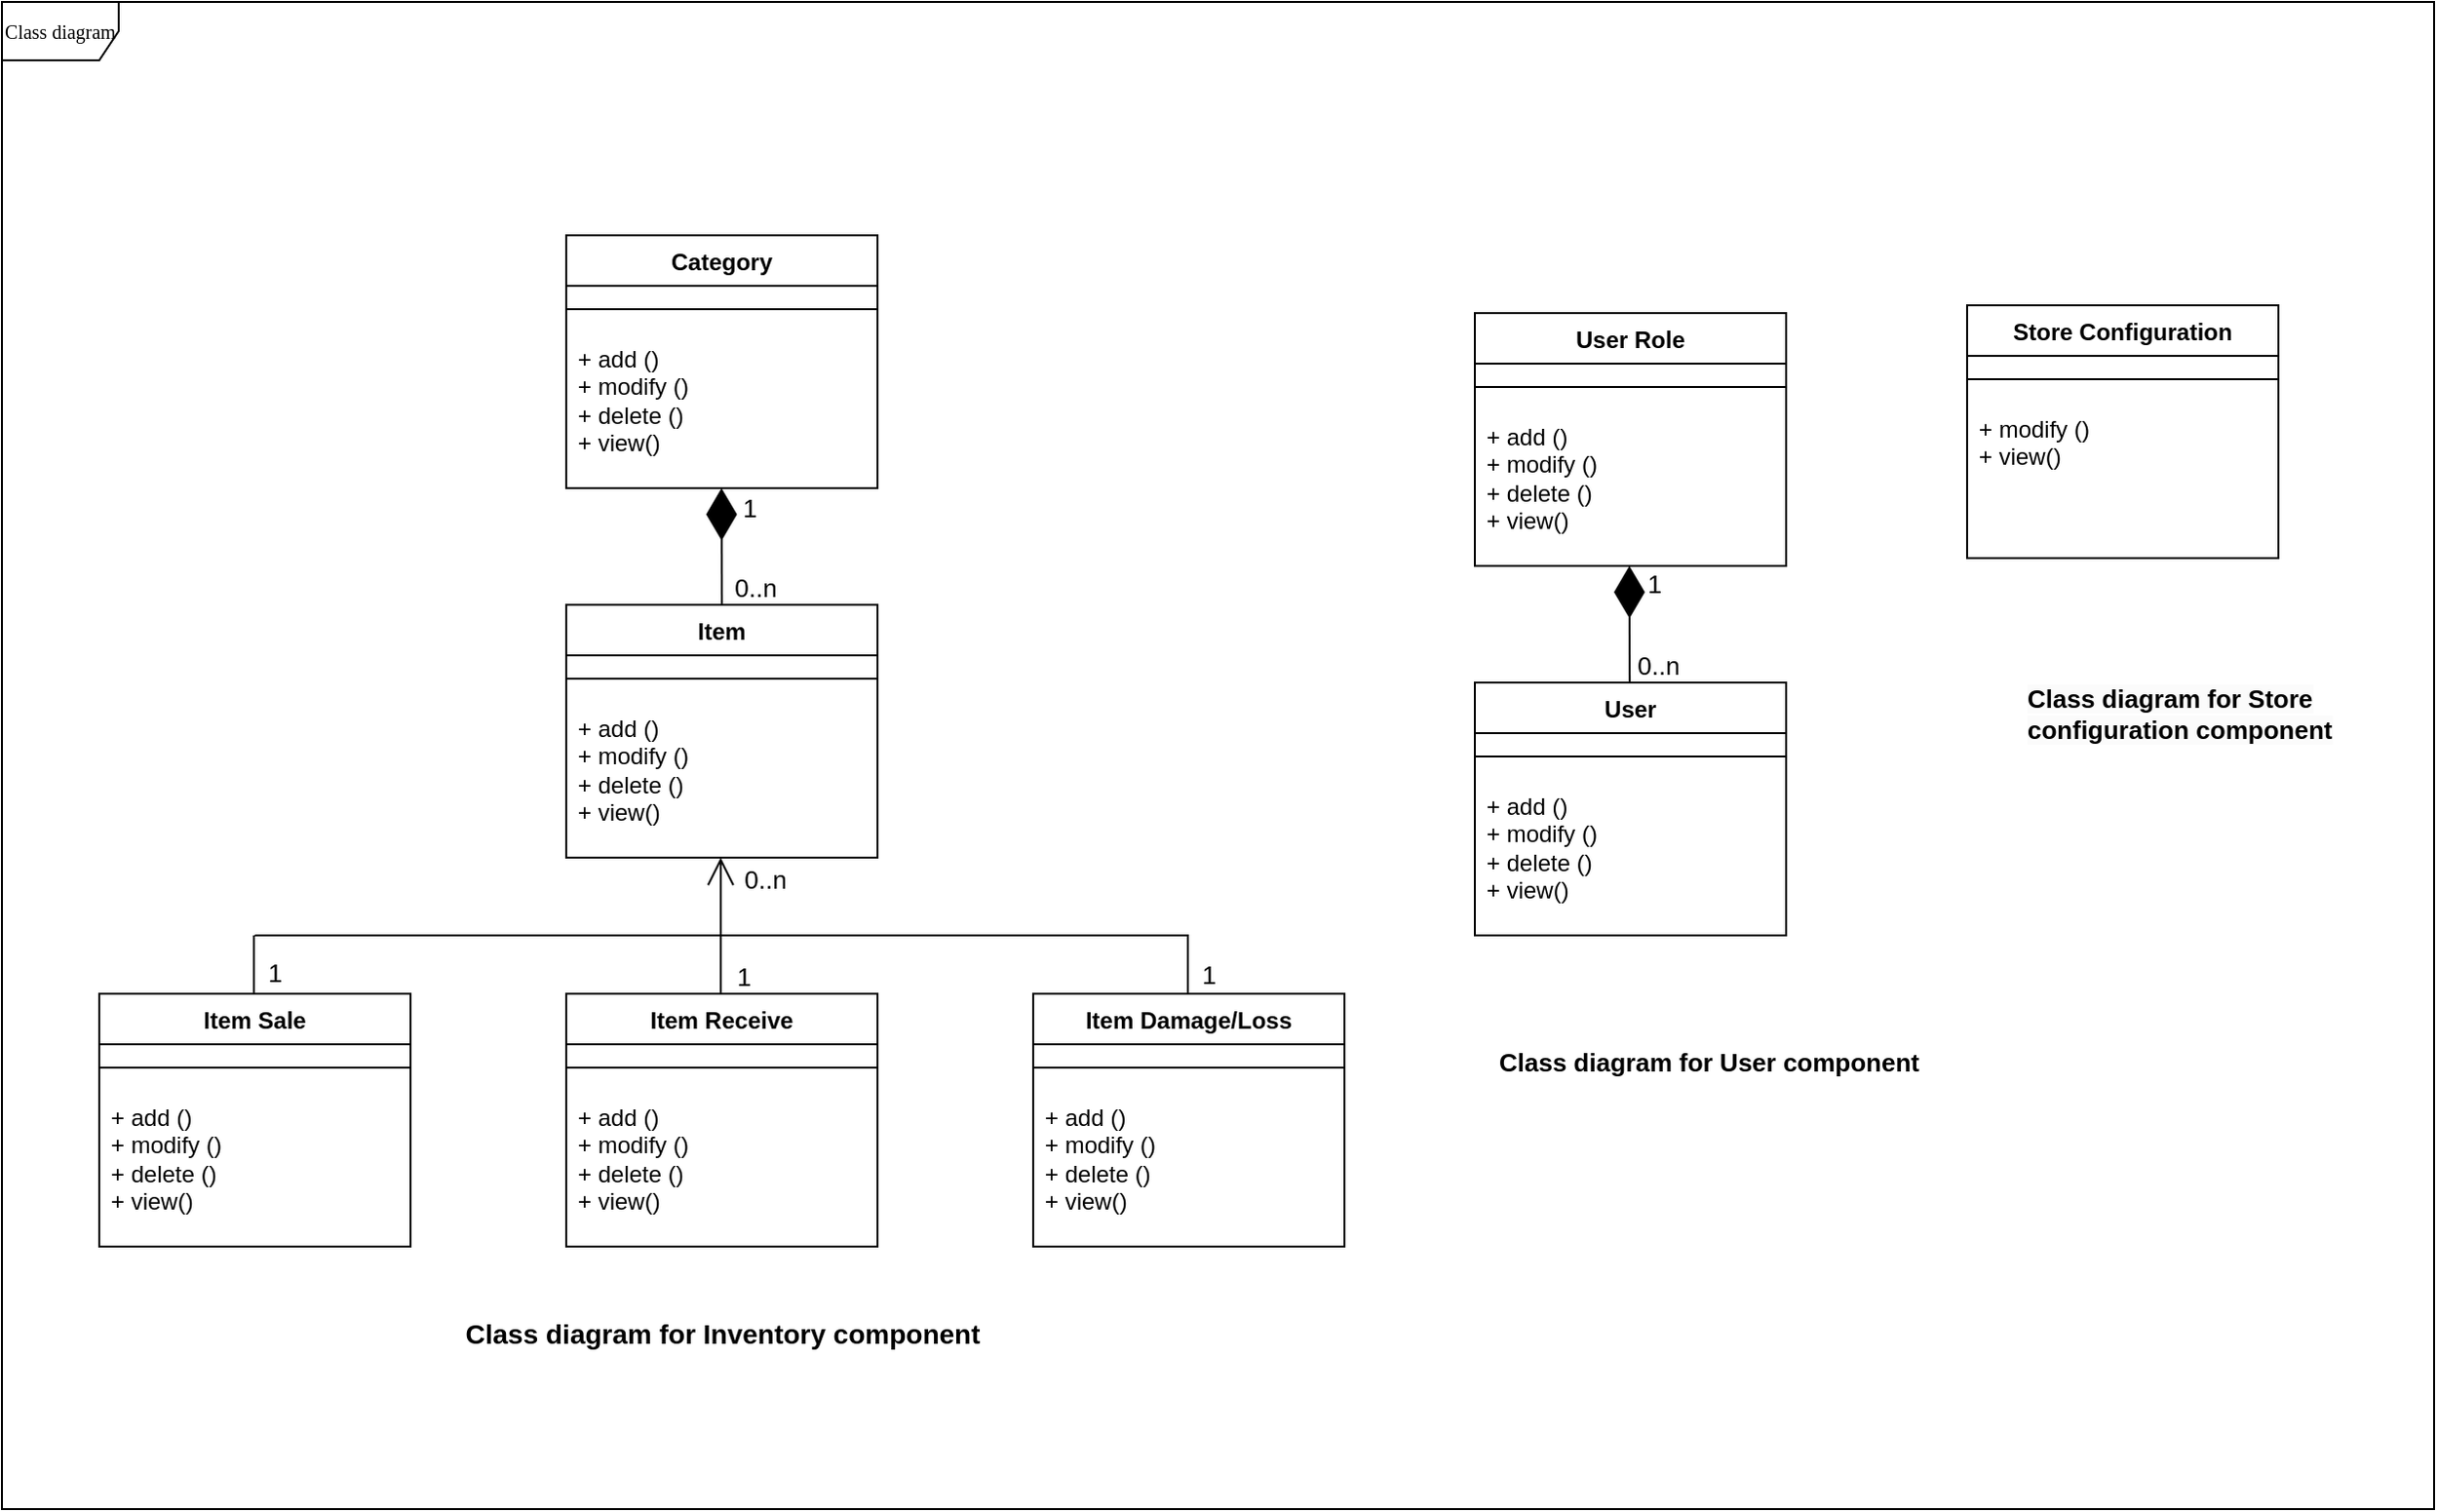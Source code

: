 <mxfile version="22.1.5" type="device">
  <diagram name="Page-1" id="c4acf3e9-155e-7222-9cf6-157b1a14988f">
    <mxGraphModel dx="2636" dy="933" grid="1" gridSize="10" guides="1" tooltips="1" connect="1" arrows="1" fold="1" page="1" pageScale="1" pageWidth="1169" pageHeight="827" background="none" math="0" shadow="0">
      <root>
        <mxCell id="0" />
        <mxCell id="1" parent="0" />
        <mxCell id="17acba5748e5396b-1" value="Class diagram" style="shape=umlFrame;whiteSpace=wrap;html=1;rounded=0;shadow=0;comic=0;labelBackgroundColor=none;strokeWidth=1;fontFamily=Verdana;fontSize=10;align=center;fillColor=default;gradientColor=none;swimlaneFillColor=default;" parent="1" vertex="1">
          <mxGeometry x="-30" y="70" width="1250" height="775" as="geometry" />
        </mxCell>
        <mxCell id="5d2195bd80daf111-38" style="edgeStyle=orthogonalEdgeStyle;rounded=0;html=1;dashed=1;labelBackgroundColor=none;startFill=0;endArrow=open;endFill=0;endSize=10;fontFamily=Verdana;fontSize=10;" parent="1" edge="1">
          <mxGeometry relative="1" as="geometry">
            <Array as="points">
              <mxPoint x="590" y="721" />
            </Array>
            <mxPoint x="590" y="823" as="targetPoint" />
          </mxGeometry>
        </mxCell>
        <mxCell id="5d2195bd80daf111-40" style="edgeStyle=orthogonalEdgeStyle;rounded=0;html=1;dashed=1;labelBackgroundColor=none;startFill=0;endArrow=open;endFill=0;endSize=10;fontFamily=Verdana;fontSize=10;" parent="1" edge="1">
          <mxGeometry relative="1" as="geometry">
            <Array as="points" />
            <mxPoint x="730" y="814" as="sourcePoint" />
          </mxGeometry>
        </mxCell>
        <mxCell id="5d2195bd80daf111-39" style="edgeStyle=orthogonalEdgeStyle;rounded=0;html=1;dashed=1;labelBackgroundColor=none;startFill=0;endArrow=open;endFill=0;endSize=10;fontFamily=Verdana;fontSize=10;" parent="1" edge="1">
          <mxGeometry relative="1" as="geometry">
            <mxPoint x="730" y="948" as="sourcePoint" />
          </mxGeometry>
        </mxCell>
        <mxCell id="5d2195bd80daf111-41" style="edgeStyle=orthogonalEdgeStyle;rounded=0;html=1;dashed=1;labelBackgroundColor=none;startFill=0;endArrow=open;endFill=0;endSize=10;fontFamily=Verdana;fontSize=10;" parent="1" edge="1">
          <mxGeometry relative="1" as="geometry">
            <Array as="points" />
            <mxPoint x="730" y="603" as="sourcePoint" />
          </mxGeometry>
        </mxCell>
        <mxCell id="5d2195bd80daf111-35" style="edgeStyle=orthogonalEdgeStyle;rounded=0;html=1;dashed=1;labelBackgroundColor=none;startFill=0;endArrow=open;endFill=0;endSize=10;fontFamily=Verdana;fontSize=10;" parent="1" edge="1">
          <mxGeometry relative="1" as="geometry">
            <Array as="points">
              <mxPoint x="545" y="970" />
              <mxPoint x="545" y="970" />
            </Array>
            <mxPoint x="545" y="963" as="sourcePoint" />
          </mxGeometry>
        </mxCell>
        <mxCell id="5d2195bd80daf111-36" style="edgeStyle=orthogonalEdgeStyle;rounded=0;html=1;dashed=1;labelBackgroundColor=none;startFill=0;endArrow=open;endFill=0;endSize=10;fontFamily=Verdana;fontSize=10;" parent="1" edge="1">
          <mxGeometry relative="1" as="geometry">
            <Array as="points">
              <mxPoint x="550" y="520" />
            </Array>
            <mxPoint x="490" y="520" as="targetPoint" />
          </mxGeometry>
        </mxCell>
        <mxCell id="5d2195bd80daf111-34" style="edgeStyle=orthogonalEdgeStyle;rounded=0;html=1;dashed=1;labelBackgroundColor=none;startFill=0;endArrow=open;endFill=0;endSize=10;fontFamily=Verdana;fontSize=10;" parent="1" edge="1">
          <mxGeometry relative="1" as="geometry">
            <Array as="points">
              <mxPoint x="410" y="1029" />
              <mxPoint x="410" y="1029" />
            </Array>
            <mxPoint x="490" y="1029" as="targetPoint" />
          </mxGeometry>
        </mxCell>
        <mxCell id="5d2195bd80daf111-26" style="edgeStyle=orthogonalEdgeStyle;rounded=0;html=1;dashed=1;labelBackgroundColor=none;startFill=0;endArrow=open;endFill=0;endSize=10;fontFamily=Verdana;fontSize=10;" parent="1" edge="1">
          <mxGeometry relative="1" as="geometry">
            <Array as="points" />
            <mxPoint x="640" y="300" as="sourcePoint" />
          </mxGeometry>
        </mxCell>
        <mxCell id="yulYoE5XD6hgvStf5zR9-7" style="edgeStyle=orthogonalEdgeStyle;rounded=0;orthogonalLoop=1;jettySize=auto;html=1;exitX=1;exitY=0.5;exitDx=0;exitDy=0;" parent="1" edge="1">
          <mxGeometry relative="1" as="geometry">
            <mxPoint x="400" y="446.5" as="sourcePoint" />
          </mxGeometry>
        </mxCell>
        <mxCell id="5d2195bd80daf111-23" style="edgeStyle=orthogonalEdgeStyle;rounded=0;html=1;dashed=1;labelBackgroundColor=none;startFill=0;endArrow=open;endFill=0;endSize=10;fontFamily=Verdana;fontSize=10;" parent="1" edge="1">
          <mxGeometry relative="1" as="geometry">
            <Array as="points">
              <mxPoint x="320" y="290" />
              <mxPoint x="320" y="120" />
            </Array>
            <mxPoint x="350" y="120" as="targetPoint" />
          </mxGeometry>
        </mxCell>
        <mxCell id="5d2195bd80daf111-24" style="edgeStyle=orthogonalEdgeStyle;rounded=0;html=1;dashed=1;labelBackgroundColor=none;startFill=0;endArrow=open;endFill=0;endSize=10;fontFamily=Verdana;fontSize=10;" parent="1" edge="1">
          <mxGeometry relative="1" as="geometry">
            <Array as="points">
              <mxPoint x="350" y="310" />
              <mxPoint x="350" y="210" />
              <mxPoint x="550" y="210" />
              <mxPoint x="550" y="160" />
            </Array>
            <mxPoint x="580" y="160" as="targetPoint" />
          </mxGeometry>
        </mxCell>
        <mxCell id="5d2195bd80daf111-25" style="edgeStyle=orthogonalEdgeStyle;rounded=0;html=1;dashed=1;labelBackgroundColor=none;startFill=0;endArrow=open;endFill=0;endSize=10;fontFamily=Verdana;fontSize=10;" parent="1" edge="1">
          <mxGeometry relative="1" as="geometry">
            <Array as="points">
              <mxPoint x="370" y="340" />
              <mxPoint x="370" y="300" />
            </Array>
            <mxPoint x="250" y="340" as="sourcePoint" />
          </mxGeometry>
        </mxCell>
        <mxCell id="5d2195bd80daf111-27" style="edgeStyle=orthogonalEdgeStyle;rounded=0;html=1;exitX=1;exitY=0.75;dashed=1;labelBackgroundColor=none;startFill=0;endArrow=open;endFill=0;endSize=10;fontFamily=Verdana;fontSize=10;" parent="1" edge="1">
          <mxGeometry relative="1" as="geometry">
            <Array as="points">
              <mxPoint x="320" y="375" />
              <mxPoint x="320" y="440" />
            </Array>
            <mxPoint x="250" y="375" as="sourcePoint" />
          </mxGeometry>
        </mxCell>
        <mxCell id="5d2195bd80daf111-28" style="edgeStyle=orthogonalEdgeStyle;rounded=0;html=1;dashed=1;labelBackgroundColor=none;startFill=0;endArrow=open;endFill=0;endSize=10;fontFamily=Verdana;fontSize=10;" parent="1" edge="1">
          <mxGeometry relative="1" as="geometry">
            <Array as="points">
              <mxPoint x="320" y="490" />
              <mxPoint x="320" y="460" />
            </Array>
            <mxPoint x="250" y="490" as="sourcePoint" />
          </mxGeometry>
        </mxCell>
        <mxCell id="5d2195bd80daf111-29" style="edgeStyle=orthogonalEdgeStyle;rounded=0;html=1;dashed=1;labelBackgroundColor=none;startFill=0;endArrow=open;endFill=0;endSize=10;fontFamily=Verdana;fontSize=10;" parent="1" edge="1">
          <mxGeometry relative="1" as="geometry">
            <mxPoint x="250" y="520" as="sourcePoint" />
          </mxGeometry>
        </mxCell>
        <mxCell id="5d2195bd80daf111-30" style="edgeStyle=orthogonalEdgeStyle;rounded=0;html=1;dashed=1;labelBackgroundColor=none;startFill=0;endArrow=open;endFill=0;endSize=10;fontFamily=Verdana;fontSize=10;" parent="1" edge="1">
          <mxGeometry relative="1" as="geometry">
            <Array as="points">
              <mxPoint x="300" y="580" />
              <mxPoint x="300" y="642" />
            </Array>
            <mxPoint x="250" y="580" as="sourcePoint" />
          </mxGeometry>
        </mxCell>
        <mxCell id="5d2195bd80daf111-31" style="edgeStyle=orthogonalEdgeStyle;rounded=0;html=1;dashed=1;labelBackgroundColor=none;startFill=0;endArrow=open;endFill=0;endSize=10;fontFamily=Verdana;fontSize=10;" parent="1" edge="1">
          <mxGeometry relative="1" as="geometry">
            <Array as="points">
              <mxPoint x="350" y="560" />
              <mxPoint x="350" y="560" />
            </Array>
            <mxPoint x="250" y="560" as="sourcePoint" />
          </mxGeometry>
        </mxCell>
        <mxCell id="5d2195bd80daf111-32" style="edgeStyle=orthogonalEdgeStyle;rounded=0;html=1;dashed=1;labelBackgroundColor=none;startFill=0;endArrow=open;endFill=0;endSize=10;fontFamily=Verdana;fontSize=10;" parent="1" edge="1">
          <mxGeometry relative="1" as="geometry">
            <Array as="points">
              <mxPoint x="170" y="780" />
            </Array>
            <mxPoint x="170" y="590" as="sourcePoint" />
          </mxGeometry>
        </mxCell>
        <mxCell id="5d2195bd80daf111-33" style="edgeStyle=orthogonalEdgeStyle;rounded=0;html=1;dashed=1;labelBackgroundColor=none;startFill=0;endArrow=open;endFill=0;endSize=10;fontFamily=Verdana;fontSize=10;" parent="1" edge="1">
          <mxGeometry relative="1" as="geometry">
            <Array as="points">
              <mxPoint x="140" y="978" />
            </Array>
            <mxPoint x="140" y="590" as="sourcePoint" />
          </mxGeometry>
        </mxCell>
        <mxCell id="5d2195bd80daf111-37" style="edgeStyle=orthogonalEdgeStyle;rounded=0;html=1;dashed=1;labelBackgroundColor=none;startFill=0;endArrow=open;endFill=0;endSize=10;fontFamily=Verdana;fontSize=10;" parent="1" edge="1">
          <mxGeometry relative="1" as="geometry">
            <Array as="points">
              <mxPoint x="570" y="590" />
            </Array>
            <mxPoint x="650" y="590" as="sourcePoint" />
          </mxGeometry>
        </mxCell>
        <mxCell id="yulYoE5XD6hgvStf5zR9-14" style="edgeStyle=orthogonalEdgeStyle;rounded=0;orthogonalLoop=1;jettySize=auto;html=1;exitX=0.5;exitY=0;exitDx=0;exitDy=0;entryX=0.5;entryY=1;entryDx=0;entryDy=0;" parent="1" edge="1">
          <mxGeometry relative="1" as="geometry">
            <Array as="points">
              <mxPoint x="575" y="450" />
            </Array>
            <mxPoint x="587.5" y="450" as="sourcePoint" />
          </mxGeometry>
        </mxCell>
        <mxCell id="yulYoE5XD6hgvStf5zR9-19" style="edgeStyle=orthogonalEdgeStyle;rounded=0;orthogonalLoop=1;jettySize=auto;html=1;exitX=0.5;exitY=0;exitDx=0;exitDy=0;entryX=1;entryY=0.5;entryDx=0;entryDy=0;" parent="1" edge="1">
          <mxGeometry relative="1" as="geometry">
            <Array as="points">
              <mxPoint x="305" y="50" />
              <mxPoint x="710" y="50" />
              <mxPoint x="710" y="372" />
            </Array>
            <mxPoint x="305" y="70" as="sourcePoint" />
          </mxGeometry>
        </mxCell>
        <mxCell id="yulYoE5XD6hgvStf5zR9-16" style="edgeStyle=orthogonalEdgeStyle;rounded=0;orthogonalLoop=1;jettySize=auto;html=1;exitX=0.5;exitY=1;exitDx=0;exitDy=0;" parent="1" edge="1">
          <mxGeometry relative="1" as="geometry">
            <Array as="points">
              <mxPoint x="588" y="330" />
              <mxPoint x="305" y="330" />
            </Array>
            <mxPoint x="587.5" y="310" as="sourcePoint" />
          </mxGeometry>
        </mxCell>
        <mxCell id="yulYoE5XD6hgvStf5zR9-18" style="edgeStyle=orthogonalEdgeStyle;rounded=0;orthogonalLoop=1;jettySize=auto;html=1;exitX=0.75;exitY=1;exitDx=0;exitDy=0;entryX=0.75;entryY=0;entryDx=0;entryDy=0;" parent="1" edge="1">
          <mxGeometry relative="1" as="geometry">
            <Array as="points">
              <mxPoint x="623" y="310" />
              <mxPoint x="623" y="335" />
            </Array>
            <mxPoint x="635" y="310" as="sourcePoint" />
          </mxGeometry>
        </mxCell>
        <mxCell id="yulYoE5XD6hgvStf5zR9-13" style="edgeStyle=orthogonalEdgeStyle;rounded=0;orthogonalLoop=1;jettySize=auto;html=1;exitX=1;exitY=0.75;exitDx=0;exitDy=0;entryX=0.03;entryY=0.442;entryDx=0;entryDy=0;entryPerimeter=0;" parent="1" edge="1">
          <mxGeometry relative="1" as="geometry">
            <mxPoint x="400" y="499.75" as="sourcePoint" />
          </mxGeometry>
        </mxCell>
        <mxCell id="pshm3wZI2eGn8zHyvLTl-5" value="Category" style="swimlane;fontStyle=1;align=center;verticalAlign=top;childLayout=stackLayout;horizontal=1;startSize=26;horizontalStack=0;resizeParent=1;resizeParentMax=0;resizeLast=0;collapsible=1;marginBottom=0;whiteSpace=wrap;html=1;" parent="1" vertex="1">
          <mxGeometry x="260" y="190" width="160" height="130" as="geometry">
            <mxRectangle x="-560" y="540" width="90" height="30" as="alternateBounds" />
          </mxGeometry>
        </mxCell>
        <mxCell id="pshm3wZI2eGn8zHyvLTl-7" value="" style="line;strokeWidth=1;fillColor=none;align=left;verticalAlign=middle;spacingTop=-1;spacingLeft=3;spacingRight=3;rotatable=0;labelPosition=right;points=[];portConstraint=eastwest;strokeColor=inherit;" parent="pshm3wZI2eGn8zHyvLTl-5" vertex="1">
          <mxGeometry y="26" width="160" height="24" as="geometry" />
        </mxCell>
        <mxCell id="pshm3wZI2eGn8zHyvLTl-8" value="+ add ()&lt;br&gt;+ modify ()&lt;br&gt;+ delete ()&lt;br&gt;+ view()" style="text;strokeColor=none;fillColor=none;align=left;verticalAlign=top;spacingLeft=4;spacingRight=4;overflow=hidden;rotatable=0;points=[[0,0.5],[1,0.5]];portConstraint=eastwest;whiteSpace=wrap;html=1;" parent="pshm3wZI2eGn8zHyvLTl-5" vertex="1">
          <mxGeometry y="50" width="160" height="80" as="geometry" />
        </mxCell>
        <mxCell id="pshm3wZI2eGn8zHyvLTl-9" value="Item" style="swimlane;fontStyle=1;align=center;verticalAlign=top;childLayout=stackLayout;horizontal=1;startSize=26;horizontalStack=0;resizeParent=1;resizeParentMax=0;resizeLast=0;collapsible=1;marginBottom=0;whiteSpace=wrap;html=1;" parent="1" vertex="1">
          <mxGeometry x="260" y="380" width="160" height="130" as="geometry" />
        </mxCell>
        <mxCell id="pshm3wZI2eGn8zHyvLTl-10" value="" style="line;strokeWidth=1;fillColor=none;align=left;verticalAlign=middle;spacingTop=-1;spacingLeft=3;spacingRight=3;rotatable=0;labelPosition=right;points=[];portConstraint=eastwest;strokeColor=inherit;" parent="pshm3wZI2eGn8zHyvLTl-9" vertex="1">
          <mxGeometry y="26" width="160" height="24" as="geometry" />
        </mxCell>
        <mxCell id="pshm3wZI2eGn8zHyvLTl-11" value="+ add ()&lt;br&gt;+ modify ()&lt;br&gt;+ delete ()&lt;br&gt;+ view()" style="text;strokeColor=none;fillColor=none;align=left;verticalAlign=top;spacingLeft=4;spacingRight=4;overflow=hidden;rotatable=0;points=[[0,0.5],[1,0.5]];portConstraint=eastwest;whiteSpace=wrap;html=1;" parent="pshm3wZI2eGn8zHyvLTl-9" vertex="1">
          <mxGeometry y="50" width="160" height="80" as="geometry" />
        </mxCell>
        <mxCell id="pshm3wZI2eGn8zHyvLTl-12" value="Item Receive" style="swimlane;fontStyle=1;align=center;verticalAlign=top;childLayout=stackLayout;horizontal=1;startSize=26;horizontalStack=0;resizeParent=1;resizeParentMax=0;resizeLast=0;collapsible=1;marginBottom=0;whiteSpace=wrap;html=1;" parent="1" vertex="1">
          <mxGeometry x="260" y="580" width="160" height="130" as="geometry" />
        </mxCell>
        <mxCell id="pshm3wZI2eGn8zHyvLTl-13" value="" style="line;strokeWidth=1;fillColor=none;align=left;verticalAlign=middle;spacingTop=-1;spacingLeft=3;spacingRight=3;rotatable=0;labelPosition=right;points=[];portConstraint=eastwest;strokeColor=inherit;" parent="pshm3wZI2eGn8zHyvLTl-12" vertex="1">
          <mxGeometry y="26" width="160" height="24" as="geometry" />
        </mxCell>
        <mxCell id="pshm3wZI2eGn8zHyvLTl-14" value="+ add ()&lt;br&gt;+ modify ()&lt;br&gt;+ delete ()&lt;br&gt;+ view()" style="text;strokeColor=none;fillColor=none;align=left;verticalAlign=top;spacingLeft=4;spacingRight=4;overflow=hidden;rotatable=0;points=[[0,0.5],[1,0.5]];portConstraint=eastwest;whiteSpace=wrap;html=1;" parent="pshm3wZI2eGn8zHyvLTl-12" vertex="1">
          <mxGeometry y="50" width="160" height="80" as="geometry" />
        </mxCell>
        <mxCell id="pshm3wZI2eGn8zHyvLTl-15" value="Item Damage/Loss" style="swimlane;fontStyle=1;align=center;verticalAlign=top;childLayout=stackLayout;horizontal=1;startSize=26;horizontalStack=0;resizeParent=1;resizeParentMax=0;resizeLast=0;collapsible=1;marginBottom=0;whiteSpace=wrap;html=1;" parent="1" vertex="1">
          <mxGeometry x="500" y="580" width="160" height="130" as="geometry" />
        </mxCell>
        <mxCell id="pshm3wZI2eGn8zHyvLTl-16" value="" style="line;strokeWidth=1;fillColor=none;align=left;verticalAlign=middle;spacingTop=-1;spacingLeft=3;spacingRight=3;rotatable=0;labelPosition=right;points=[];portConstraint=eastwest;strokeColor=inherit;" parent="pshm3wZI2eGn8zHyvLTl-15" vertex="1">
          <mxGeometry y="26" width="160" height="24" as="geometry" />
        </mxCell>
        <mxCell id="pshm3wZI2eGn8zHyvLTl-17" value="+ add ()&lt;br&gt;+ modify ()&lt;br&gt;+ delete ()&lt;br&gt;+ view()" style="text;strokeColor=none;fillColor=none;align=left;verticalAlign=top;spacingLeft=4;spacingRight=4;overflow=hidden;rotatable=0;points=[[0,0.5],[1,0.5]];portConstraint=eastwest;whiteSpace=wrap;html=1;" parent="pshm3wZI2eGn8zHyvLTl-15" vertex="1">
          <mxGeometry y="50" width="160" height="80" as="geometry" />
        </mxCell>
        <mxCell id="pshm3wZI2eGn8zHyvLTl-18" value="Item Sale" style="swimlane;fontStyle=1;align=center;verticalAlign=top;childLayout=stackLayout;horizontal=1;startSize=26;horizontalStack=0;resizeParent=1;resizeParentMax=0;resizeLast=0;collapsible=1;marginBottom=0;whiteSpace=wrap;html=1;" parent="1" vertex="1">
          <mxGeometry x="20" y="580" width="160" height="130" as="geometry" />
        </mxCell>
        <mxCell id="pshm3wZI2eGn8zHyvLTl-19" value="" style="line;strokeWidth=1;fillColor=none;align=left;verticalAlign=middle;spacingTop=-1;spacingLeft=3;spacingRight=3;rotatable=0;labelPosition=right;points=[];portConstraint=eastwest;strokeColor=inherit;" parent="pshm3wZI2eGn8zHyvLTl-18" vertex="1">
          <mxGeometry y="26" width="160" height="24" as="geometry" />
        </mxCell>
        <mxCell id="pshm3wZI2eGn8zHyvLTl-20" value="+ add ()&lt;br&gt;+ modify ()&lt;br&gt;+ delete ()&lt;br&gt;+ view()" style="text;strokeColor=none;fillColor=none;align=left;verticalAlign=top;spacingLeft=4;spacingRight=4;overflow=hidden;rotatable=0;points=[[0,0.5],[1,0.5]];portConstraint=eastwest;whiteSpace=wrap;html=1;" parent="pshm3wZI2eGn8zHyvLTl-18" vertex="1">
          <mxGeometry y="50" width="160" height="80" as="geometry" />
        </mxCell>
        <mxCell id="pshm3wZI2eGn8zHyvLTl-21" value="" style="endArrow=diamondThin;endFill=1;endSize=24;html=1;rounded=0;exitX=0.5;exitY=0;exitDx=0;exitDy=0;" parent="1" source="pshm3wZI2eGn8zHyvLTl-9" edge="1">
          <mxGeometry width="160" relative="1" as="geometry">
            <mxPoint x="339.41" y="370" as="sourcePoint" />
            <mxPoint x="339.82" y="320" as="targetPoint" />
          </mxGeometry>
        </mxCell>
        <mxCell id="3xjGkGBgAnwaB7CkKMdf-1" value="1" style="edgeLabel;html=1;align=center;verticalAlign=middle;resizable=0;points=[];fontSize=13;" parent="pshm3wZI2eGn8zHyvLTl-21" connectable="0" vertex="1">
          <mxGeometry x="0.622" y="-7" relative="1" as="geometry">
            <mxPoint x="7" y="-2" as="offset" />
          </mxGeometry>
        </mxCell>
        <mxCell id="pshm3wZI2eGn8zHyvLTl-22" value="" style="endArrow=open;endFill=1;endSize=12;html=1;rounded=0;fontSize=11;" parent="1" edge="1">
          <mxGeometry width="160" relative="1" as="geometry">
            <mxPoint x="339.41" y="580" as="sourcePoint" />
            <mxPoint x="339.41" y="510" as="targetPoint" />
          </mxGeometry>
        </mxCell>
        <mxCell id="pshm3wZI2eGn8zHyvLTl-23" value="1" style="edgeLabel;html=1;align=center;verticalAlign=middle;resizable=0;points=[];fontSize=13;" parent="pshm3wZI2eGn8zHyvLTl-22" connectable="0" vertex="1">
          <mxGeometry x="-0.748" y="-1" relative="1" as="geometry">
            <mxPoint x="10" as="offset" />
          </mxGeometry>
        </mxCell>
        <mxCell id="pshm3wZI2eGn8zHyvLTl-24" value="0..n" style="edgeLabel;html=1;align=center;verticalAlign=middle;resizable=0;points=[];fontSize=13;" parent="pshm3wZI2eGn8zHyvLTl-22" connectable="0" vertex="1">
          <mxGeometry x="0.64" y="1" relative="1" as="geometry">
            <mxPoint x="23" y="-2" as="offset" />
          </mxGeometry>
        </mxCell>
        <mxCell id="pshm3wZI2eGn8zHyvLTl-37" value="" style="endArrow=none;html=1;rounded=0;" parent="1" edge="1">
          <mxGeometry width="50" height="50" relative="1" as="geometry">
            <mxPoint x="100" y="550" as="sourcePoint" />
            <mxPoint x="340" y="550" as="targetPoint" />
          </mxGeometry>
        </mxCell>
        <mxCell id="pshm3wZI2eGn8zHyvLTl-38" value="" style="endArrow=none;html=1;rounded=0;" parent="1" edge="1">
          <mxGeometry width="50" height="50" relative="1" as="geometry">
            <mxPoint x="99.5" y="580" as="sourcePoint" />
            <mxPoint x="99.5" y="550" as="targetPoint" />
          </mxGeometry>
        </mxCell>
        <mxCell id="pshm3wZI2eGn8zHyvLTl-42" value="1" style="edgeLabel;html=1;align=center;verticalAlign=middle;resizable=0;points=[];fontSize=13;" parent="pshm3wZI2eGn8zHyvLTl-38" connectable="0" vertex="1">
          <mxGeometry x="-0.254" y="1" relative="1" as="geometry">
            <mxPoint x="11" as="offset" />
          </mxGeometry>
        </mxCell>
        <mxCell id="pshm3wZI2eGn8zHyvLTl-39" value="" style="endArrow=none;html=1;rounded=0;" parent="1" edge="1">
          <mxGeometry width="50" height="50" relative="1" as="geometry">
            <mxPoint x="340.0" y="550" as="sourcePoint" />
            <mxPoint x="580" y="550" as="targetPoint" />
          </mxGeometry>
        </mxCell>
        <mxCell id="pshm3wZI2eGn8zHyvLTl-40" value="" style="endArrow=none;html=1;rounded=0;" parent="1" edge="1">
          <mxGeometry width="50" height="50" relative="1" as="geometry">
            <mxPoint x="579.5" y="580" as="sourcePoint" />
            <mxPoint x="579.5" y="550" as="targetPoint" />
          </mxGeometry>
        </mxCell>
        <mxCell id="pshm3wZI2eGn8zHyvLTl-41" value="1" style="edgeLabel;html=1;align=center;verticalAlign=middle;resizable=0;points=[];fontSize=13;" parent="pshm3wZI2eGn8zHyvLTl-40" connectable="0" vertex="1">
          <mxGeometry x="0.298" relative="1" as="geometry">
            <mxPoint x="10" y="9" as="offset" />
          </mxGeometry>
        </mxCell>
        <mxCell id="5TBwTeXaL0qNqcfanOUj-5" value="User Role" style="swimlane;fontStyle=1;align=center;verticalAlign=top;childLayout=stackLayout;horizontal=1;startSize=26;horizontalStack=0;resizeParent=1;resizeParentMax=0;resizeLast=0;collapsible=1;marginBottom=0;whiteSpace=wrap;html=1;" parent="1" vertex="1">
          <mxGeometry x="727" y="230" width="160" height="130" as="geometry">
            <mxRectangle x="-560" y="540" width="90" height="30" as="alternateBounds" />
          </mxGeometry>
        </mxCell>
        <mxCell id="5TBwTeXaL0qNqcfanOUj-6" value="" style="line;strokeWidth=1;fillColor=none;align=left;verticalAlign=middle;spacingTop=-1;spacingLeft=3;spacingRight=3;rotatable=0;labelPosition=right;points=[];portConstraint=eastwest;strokeColor=inherit;" parent="5TBwTeXaL0qNqcfanOUj-5" vertex="1">
          <mxGeometry y="26" width="160" height="24" as="geometry" />
        </mxCell>
        <mxCell id="5TBwTeXaL0qNqcfanOUj-7" value="+ add ()&lt;br&gt;+ modify ()&lt;br&gt;+ delete ()&lt;br&gt;+ view()" style="text;strokeColor=none;fillColor=none;align=left;verticalAlign=top;spacingLeft=4;spacingRight=4;overflow=hidden;rotatable=0;points=[[0,0.5],[1,0.5]];portConstraint=eastwest;whiteSpace=wrap;html=1;" parent="5TBwTeXaL0qNqcfanOUj-5" vertex="1">
          <mxGeometry y="50" width="160" height="80" as="geometry" />
        </mxCell>
        <mxCell id="5TBwTeXaL0qNqcfanOUj-8" value="" style="endArrow=diamondThin;endFill=1;endSize=24;html=1;rounded=0;exitX=0.5;exitY=0;exitDx=0;exitDy=0;" parent="1" edge="1">
          <mxGeometry width="160" relative="1" as="geometry">
            <mxPoint x="806.59" y="420" as="sourcePoint" />
            <mxPoint x="806.41" y="360" as="targetPoint" />
          </mxGeometry>
        </mxCell>
        <mxCell id="5TBwTeXaL0qNqcfanOUj-10" value="User" style="swimlane;fontStyle=1;align=center;verticalAlign=top;childLayout=stackLayout;horizontal=1;startSize=26;horizontalStack=0;resizeParent=1;resizeParentMax=0;resizeLast=0;collapsible=1;marginBottom=0;whiteSpace=wrap;html=1;" parent="1" vertex="1">
          <mxGeometry x="727" y="420" width="160" height="130" as="geometry">
            <mxRectangle x="-560" y="540" width="90" height="30" as="alternateBounds" />
          </mxGeometry>
        </mxCell>
        <mxCell id="5TBwTeXaL0qNqcfanOUj-11" value="" style="line;strokeWidth=1;fillColor=none;align=left;verticalAlign=middle;spacingTop=-1;spacingLeft=3;spacingRight=3;rotatable=0;labelPosition=right;points=[];portConstraint=eastwest;strokeColor=inherit;" parent="5TBwTeXaL0qNqcfanOUj-10" vertex="1">
          <mxGeometry y="26" width="160" height="24" as="geometry" />
        </mxCell>
        <mxCell id="5TBwTeXaL0qNqcfanOUj-12" value="+ add ()&lt;br&gt;+ modify ()&lt;br&gt;+ delete ()&lt;br&gt;+ view()" style="text;strokeColor=none;fillColor=none;align=left;verticalAlign=top;spacingLeft=4;spacingRight=4;overflow=hidden;rotatable=0;points=[[0,0.5],[1,0.5]];portConstraint=eastwest;whiteSpace=wrap;html=1;" parent="5TBwTeXaL0qNqcfanOUj-10" vertex="1">
          <mxGeometry y="50" width="160" height="80" as="geometry" />
        </mxCell>
        <mxCell id="KaAV-hF2x70KMJpODUCf-1" value="Store Configuration" style="swimlane;fontStyle=1;align=center;verticalAlign=top;childLayout=stackLayout;horizontal=1;startSize=26;horizontalStack=0;resizeParent=1;resizeParentMax=0;resizeLast=0;collapsible=1;marginBottom=0;whiteSpace=wrap;html=1;" parent="1" vertex="1">
          <mxGeometry x="980" y="226" width="160" height="130" as="geometry">
            <mxRectangle x="-560" y="540" width="90" height="30" as="alternateBounds" />
          </mxGeometry>
        </mxCell>
        <mxCell id="KaAV-hF2x70KMJpODUCf-2" value="" style="line;strokeWidth=1;fillColor=none;align=left;verticalAlign=middle;spacingTop=-1;spacingLeft=3;spacingRight=3;rotatable=0;labelPosition=right;points=[];portConstraint=eastwest;strokeColor=inherit;" parent="KaAV-hF2x70KMJpODUCf-1" vertex="1">
          <mxGeometry y="26" width="160" height="24" as="geometry" />
        </mxCell>
        <mxCell id="KaAV-hF2x70KMJpODUCf-3" value="+ modify ()&lt;br&gt;+ view()" style="text;strokeColor=none;fillColor=none;align=left;verticalAlign=top;spacingLeft=4;spacingRight=4;overflow=hidden;rotatable=0;points=[[0,0.5],[1,0.5]];portConstraint=eastwest;whiteSpace=wrap;html=1;" parent="KaAV-hF2x70KMJpODUCf-1" vertex="1">
          <mxGeometry y="50" width="160" height="80" as="geometry" />
        </mxCell>
        <mxCell id="nFwmcvyJYdB4ZSGBaSx9-1" value="&lt;b&gt;Class diagram for Inventory component&lt;/b&gt;" style="text;html=1;align=center;verticalAlign=middle;resizable=0;points=[];autosize=1;strokeColor=none;fillColor=none;fontSize=14;" parent="1" vertex="1">
          <mxGeometry x="195" y="740" width="290" height="30" as="geometry" />
        </mxCell>
        <mxCell id="nFwmcvyJYdB4ZSGBaSx9-6" value="&lt;b&gt;Class diagram for User component&lt;/b&gt;" style="text;html=1;align=center;verticalAlign=middle;resizable=0;points=[];autosize=1;strokeColor=none;fillColor=none;fontSize=13;" parent="1" vertex="1">
          <mxGeometry x="727" y="600" width="240" height="30" as="geometry" />
        </mxCell>
        <mxCell id="nFwmcvyJYdB4ZSGBaSx9-7" value="&lt;span style=&quot;color: rgb(0, 0, 0); font-family: Helvetica; font-size: 13px; font-style: normal; font-variant-ligatures: normal; font-variant-caps: normal; letter-spacing: normal; orphans: 2; text-align: center; text-indent: 0px; text-transform: none; widows: 2; word-spacing: 0px; -webkit-text-stroke-width: 0px; background-color: rgb(251, 251, 251); text-decoration-thickness: initial; text-decoration-style: initial; text-decoration-color: initial; float: none; display: inline !important;&quot;&gt;&lt;b&gt;Class diagram for Store configuration component&lt;/b&gt;&lt;/span&gt;" style="text;whiteSpace=wrap;html=1;" parent="1" vertex="1">
          <mxGeometry x="1009" y="414" width="190" height="40" as="geometry" />
        </mxCell>
        <mxCell id="3xjGkGBgAnwaB7CkKMdf-3" value="0..n" style="edgeLabel;html=1;align=center;verticalAlign=middle;resizable=0;points=[];fontSize=13;" parent="1" connectable="0" vertex="1">
          <mxGeometry x="357.0" y="371.001" as="geometry" />
        </mxCell>
        <mxCell id="3xjGkGBgAnwaB7CkKMdf-5" value="1" style="edgeLabel;html=1;align=center;verticalAlign=middle;resizable=0;points=[];fontSize=13;" parent="1" connectable="0" vertex="1">
          <mxGeometry x="818.854" y="368.408" as="geometry" />
        </mxCell>
        <mxCell id="3xjGkGBgAnwaB7CkKMdf-6" value="0..n" style="edgeLabel;html=1;align=center;verticalAlign=middle;resizable=0;points=[];fontSize=13;" parent="1" connectable="0" vertex="1">
          <mxGeometry x="750.0" y="400.001" as="geometry">
            <mxPoint x="71" y="11" as="offset" />
          </mxGeometry>
        </mxCell>
      </root>
    </mxGraphModel>
  </diagram>
</mxfile>
